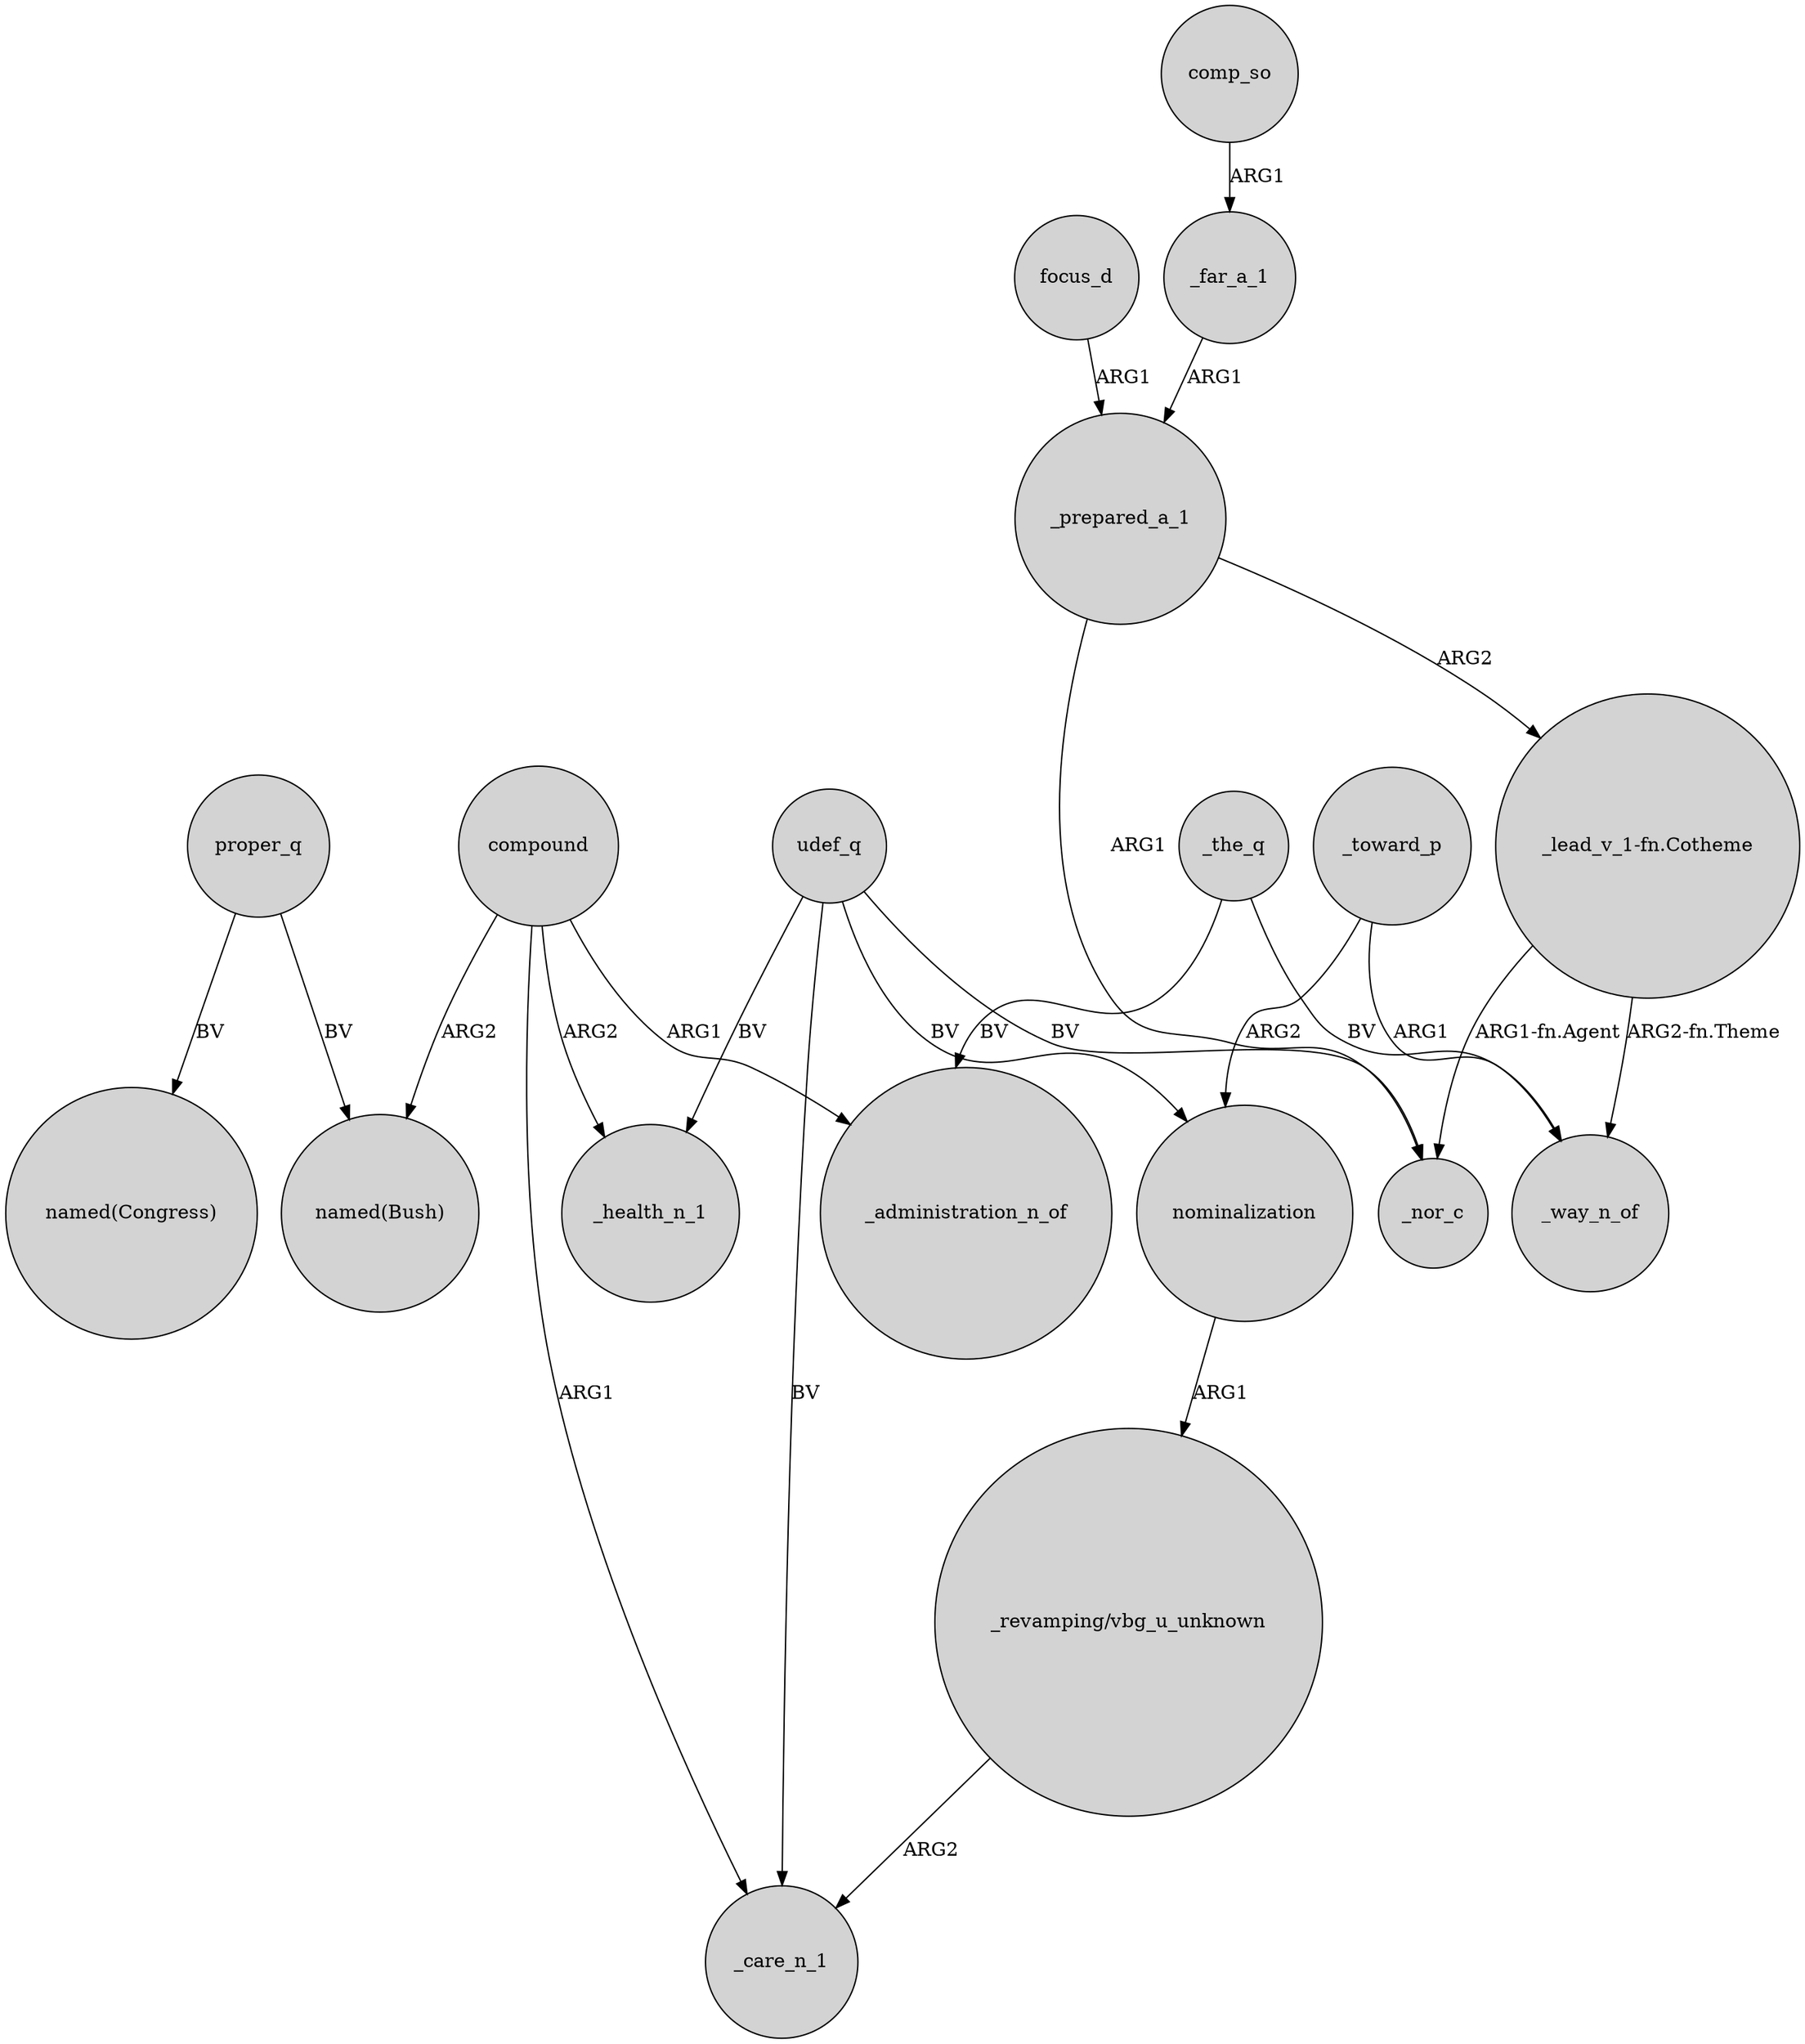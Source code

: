 digraph {
	node [shape=circle style=filled]
	compound -> "named(Bush)" [label=ARG2]
	udef_q -> _nor_c [label=BV]
	udef_q -> _care_n_1 [label=BV]
	_the_q -> _way_n_of [label=BV]
	compound -> _administration_n_of [label=ARG1]
	"_revamping/vbg_u_unknown" -> _care_n_1 [label=ARG2]
	focus_d -> _prepared_a_1 [label=ARG1]
	"_lead_v_1-fn.Cotheme" -> _nor_c [label="ARG1-fn.Agent"]
	_toward_p -> nominalization [label=ARG2]
	nominalization -> "_revamping/vbg_u_unknown" [label=ARG1]
	_prepared_a_1 -> "_lead_v_1-fn.Cotheme" [label=ARG2]
	_toward_p -> _way_n_of [label=ARG1]
	proper_q -> "named(Congress)" [label=BV]
	comp_so -> _far_a_1 [label=ARG1]
	"_lead_v_1-fn.Cotheme" -> _way_n_of [label="ARG2-fn.Theme"]
	compound -> _health_n_1 [label=ARG2]
	udef_q -> _health_n_1 [label=BV]
	proper_q -> "named(Bush)" [label=BV]
	udef_q -> nominalization [label=BV]
	_far_a_1 -> _prepared_a_1 [label=ARG1]
	_prepared_a_1 -> _nor_c [label=ARG1]
	compound -> _care_n_1 [label=ARG1]
	_the_q -> _administration_n_of [label=BV]
}
